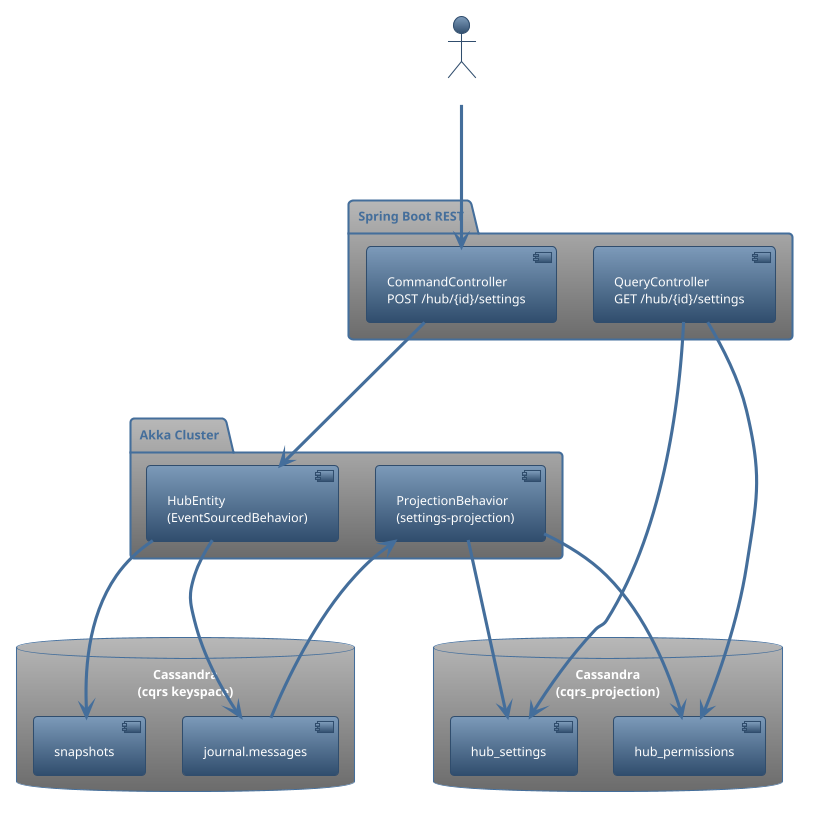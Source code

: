 @startuml CQRS_Akka_Hub

!theme spacelab

actor Client

package "Spring Boot REST" {
  [CommandController\nPOST /hub/{id}/settings] as CommandAPI
  [QueryController\nGET /hub/{id}/settings]    as QueryAPI
}

package "Akka Cluster" {
  [HubEntity\n(EventSourcedBehavior)] as HubEntity
  [ProjectionBehavior\n(settings-projection)] as Projection
}

database "Cassandra\n(cqrs keyspace)" {
  [journal.messages]
  [snapshots]
}

database "Cassandra\n(cqrs_projection)" {
  [hub_settings]
  [hub_permissions]
}

Client --> CommandAPI : Command\n(JSON)
CommandAPI --> HubEntity : AskPattern\nUpdateSettings
HubEntity --> journal.messages : persist\nSettingsUpdated
HubEntity --> snapshots : periodic\nsnapshot

journal.messages -left-> Projection : eventsByTag\nsettings-updated
Projection --> hub_settings : INSERT / UPDATE
Projection --> hub_permissions

QueryAPI --> hub_settings : SELECT
QueryAPI --> hub_permissions : SELECT

@enduml
